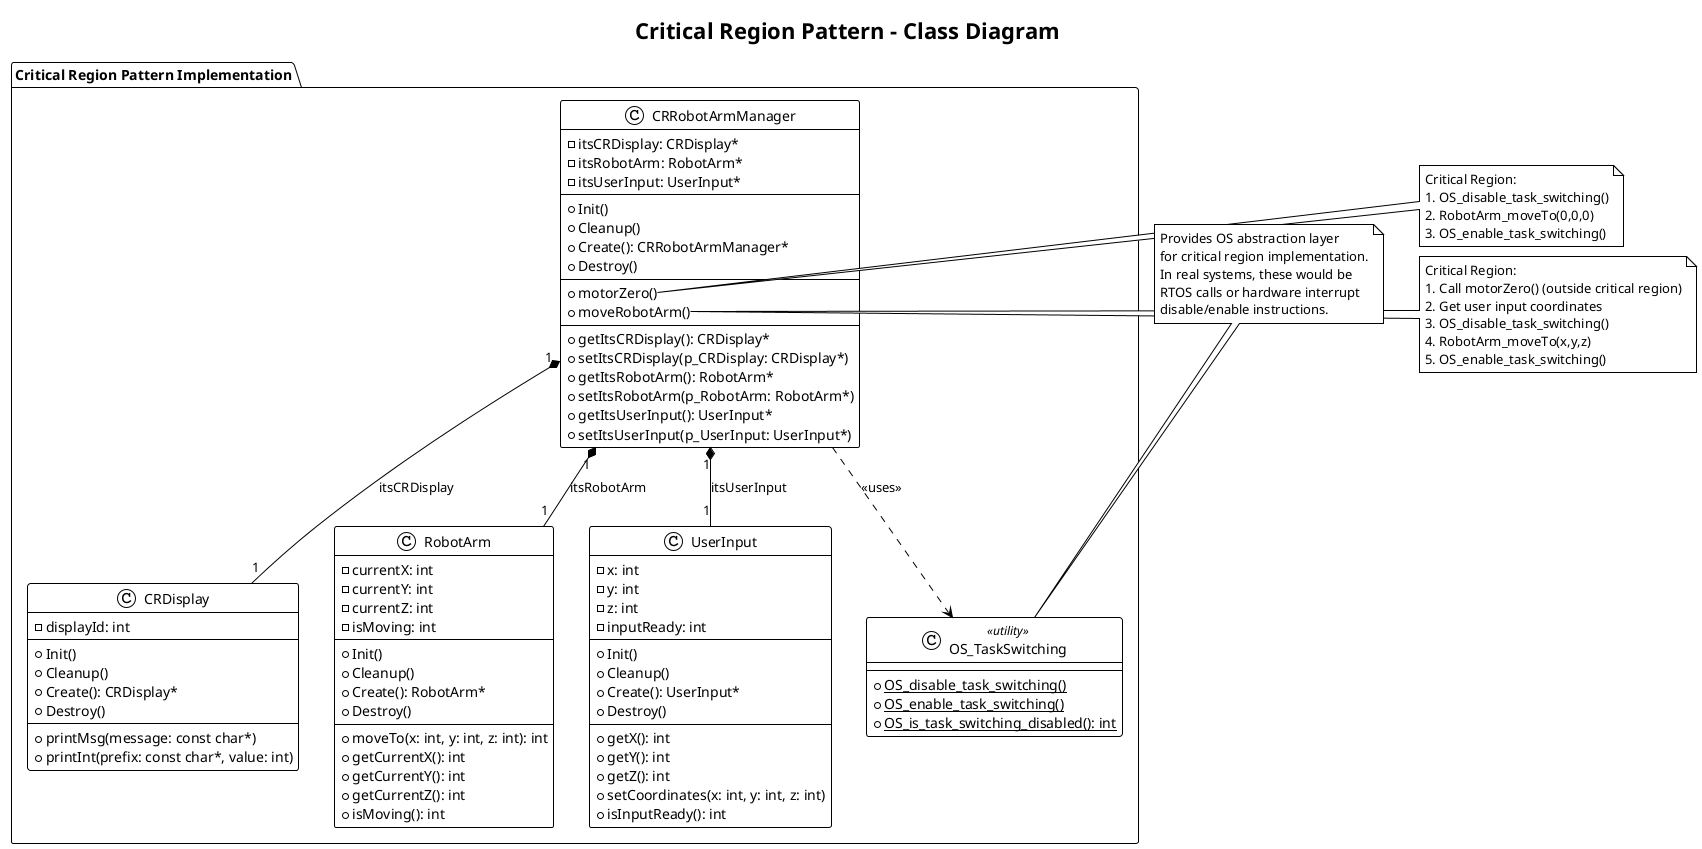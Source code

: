 @startuml CriticalRegionPattern_ClassDiagram
!theme plain
title Critical Region Pattern - Class Diagram

package "Critical Region Pattern Implementation" {
    class CRRobotArmManager {
        - itsCRDisplay: CRDisplay*
        - itsRobotArm: RobotArm*
        - itsUserInput: UserInput*
        --
        + Init()
        + Cleanup()
        + Create(): CRRobotArmManager*
        + Destroy()
        --
        + motorZero()
        + moveRobotArm()
        --
        + getItsCRDisplay(): CRDisplay*
        + setItsCRDisplay(p_CRDisplay: CRDisplay*)
        + getItsRobotArm(): RobotArm*
        + setItsRobotArm(p_RobotArm: RobotArm*)
        + getItsUserInput(): UserInput*
        + setItsUserInput(p_UserInput: UserInput*)
    }

    class CRDisplay {
        - displayId: int
        --
        + Init()
        + Cleanup()
        + Create(): CRDisplay*
        + Destroy()
        --
        + printMsg(message: const char*)
        + printInt(prefix: const char*, value: int)
    }

    class RobotArm {
        - currentX: int
        - currentY: int
        - currentZ: int
        - isMoving: int
        --
        + Init()
        + Cleanup()
        + Create(): RobotArm*
        + Destroy()
        --
        + moveTo(x: int, y: int, z: int): int
        + getCurrentX(): int
        + getCurrentY(): int
        + getCurrentZ(): int
        + isMoving(): int
    }

    class UserInput {
        - x: int
        - y: int
        - z: int
        - inputReady: int
        --
        + Init()
        + Cleanup()
        + Create(): UserInput*
        + Destroy()
        --
        + getX(): int
        + getY(): int
        + getZ(): int
        + setCoordinates(x: int, y: int, z: int)
        + isInputReady(): int
    }

    class OS_TaskSwitching <<utility>> {
        + {static} OS_disable_task_switching()
        + {static} OS_enable_task_switching()
        + {static} OS_is_task_switching_disabled(): int
    }
}

/' Relationships '/
CRRobotArmManager "1" *-- "1" CRDisplay : itsCRDisplay
CRRobotArmManager "1" *-- "1" RobotArm : itsRobotArm
CRRobotArmManager "1" *-- "1" UserInput : itsUserInput

CRRobotArmManager ..> OS_TaskSwitching : <<uses>>

/' Notes '/
note right of CRRobotArmManager::motorZero
    Critical Region:
    1. OS_disable_task_switching()
    2. RobotArm_moveTo(0,0,0)
    3. OS_enable_task_switching()
end note

note right of CRRobotArmManager::moveRobotArm
    Critical Region:
    1. Call motorZero() (outside critical region)
    2. Get user input coordinates
    3. OS_disable_task_switching()
    4. RobotArm_moveTo(x,y,z)
    5. OS_enable_task_switching()
end note

note top of OS_TaskSwitching
    Provides OS abstraction layer
    for critical region implementation.
    In real systems, these would be
    RTOS calls or hardware interrupt
    disable/enable instructions.
end note

@enduml
